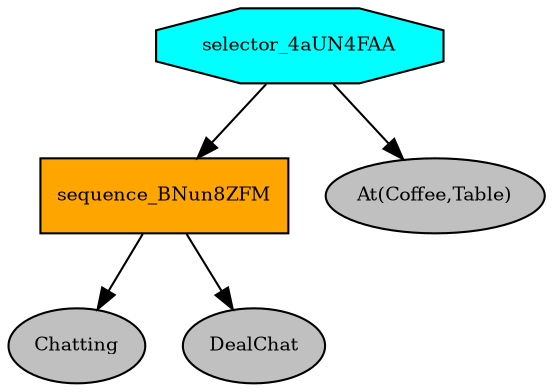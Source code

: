 digraph pastafarianism {
ordering=out;
graph [fontname="times-roman"];
node [fontname="times-roman"];
edge [fontname="times-roman"];
selector_4aUN4FAA [fillcolor=cyan, fontcolor=black, fontsize=9, label=selector_4aUN4FAA, shape=octagon, style=filled];
sequence_BNun8ZFM [fillcolor=orange, fontcolor=black, fontsize=9, label=sequence_BNun8ZFM, shape=box, style=filled];
selector_4aUN4FAA -> sequence_BNun8ZFM;
Chatting [fillcolor=gray, fontcolor=black, fontsize=9, label=Chatting, shape=ellipse, style=filled];
sequence_BNun8ZFM -> Chatting;
DealChat [fillcolor=gray, fontcolor=black, fontsize=9, label=DealChat, shape=ellipse, style=filled];
sequence_BNun8ZFM -> DealChat;
"At(Coffee,Table)" [fillcolor=gray, fontcolor=black, fontsize=9, label="At(Coffee,Table)", shape=ellipse, style=filled];
selector_4aUN4FAA -> "At(Coffee,Table)";
}

